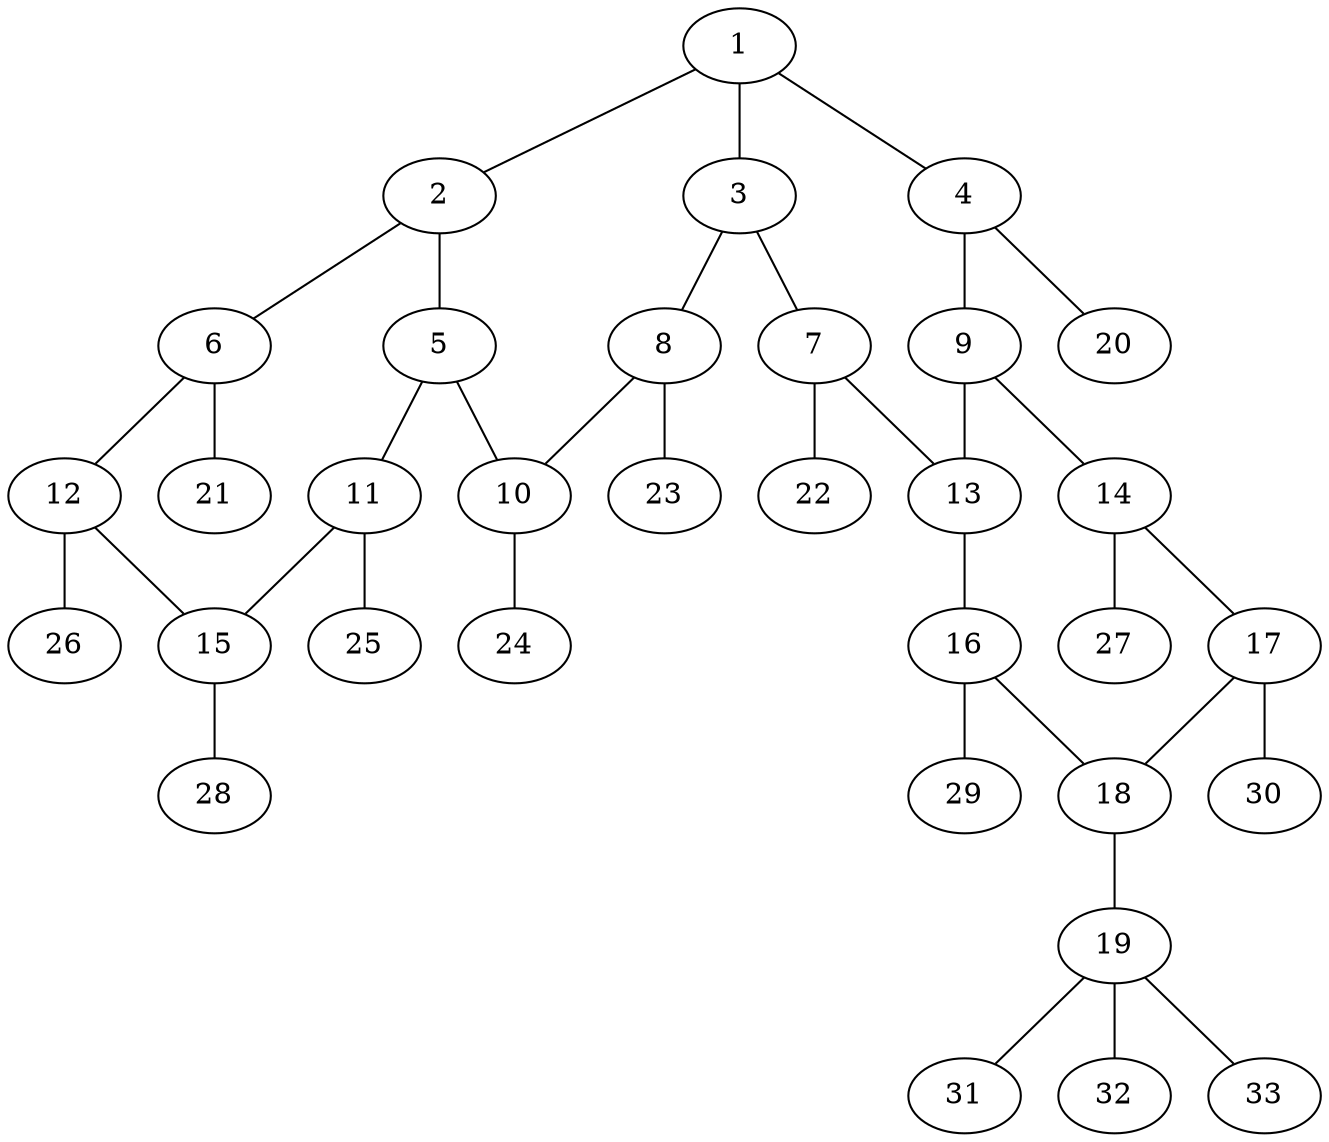 graph molecule_3788 {
	1	 [chem=C];
	2	 [chem=C];
	1 -- 2	 [valence=1];
	3	 [chem=C];
	1 -- 3	 [valence=1];
	4	 [chem=C];
	1 -- 4	 [valence=2];
	5	 [chem=C];
	2 -- 5	 [valence=2];
	6	 [chem=C];
	2 -- 6	 [valence=1];
	7	 [chem=C];
	3 -- 7	 [valence=2];
	8	 [chem=C];
	3 -- 8	 [valence=1];
	9	 [chem=C];
	4 -- 9	 [valence=1];
	20	 [chem=H];
	4 -- 20	 [valence=1];
	10	 [chem=C];
	5 -- 10	 [valence=1];
	11	 [chem=C];
	5 -- 11	 [valence=1];
	12	 [chem=C];
	6 -- 12	 [valence=2];
	21	 [chem=H];
	6 -- 21	 [valence=1];
	13	 [chem=C];
	7 -- 13	 [valence=1];
	22	 [chem=H];
	7 -- 22	 [valence=1];
	8 -- 10	 [valence=2];
	23	 [chem=H];
	8 -- 23	 [valence=1];
	9 -- 13	 [valence=2];
	14	 [chem=C];
	9 -- 14	 [valence=1];
	24	 [chem=H];
	10 -- 24	 [valence=1];
	15	 [chem=C];
	11 -- 15	 [valence=2];
	25	 [chem=H];
	11 -- 25	 [valence=1];
	12 -- 15	 [valence=1];
	26	 [chem=H];
	12 -- 26	 [valence=1];
	16	 [chem=C];
	13 -- 16	 [valence=1];
	17	 [chem=C];
	14 -- 17	 [valence=2];
	27	 [chem=H];
	14 -- 27	 [valence=1];
	28	 [chem=H];
	15 -- 28	 [valence=1];
	18	 [chem=C];
	16 -- 18	 [valence=2];
	29	 [chem=H];
	16 -- 29	 [valence=1];
	17 -- 18	 [valence=1];
	30	 [chem=H];
	17 -- 30	 [valence=1];
	19	 [chem=C];
	18 -- 19	 [valence=1];
	31	 [chem=H];
	19 -- 31	 [valence=1];
	32	 [chem=H];
	19 -- 32	 [valence=1];
	33	 [chem=H];
	19 -- 33	 [valence=1];
}

